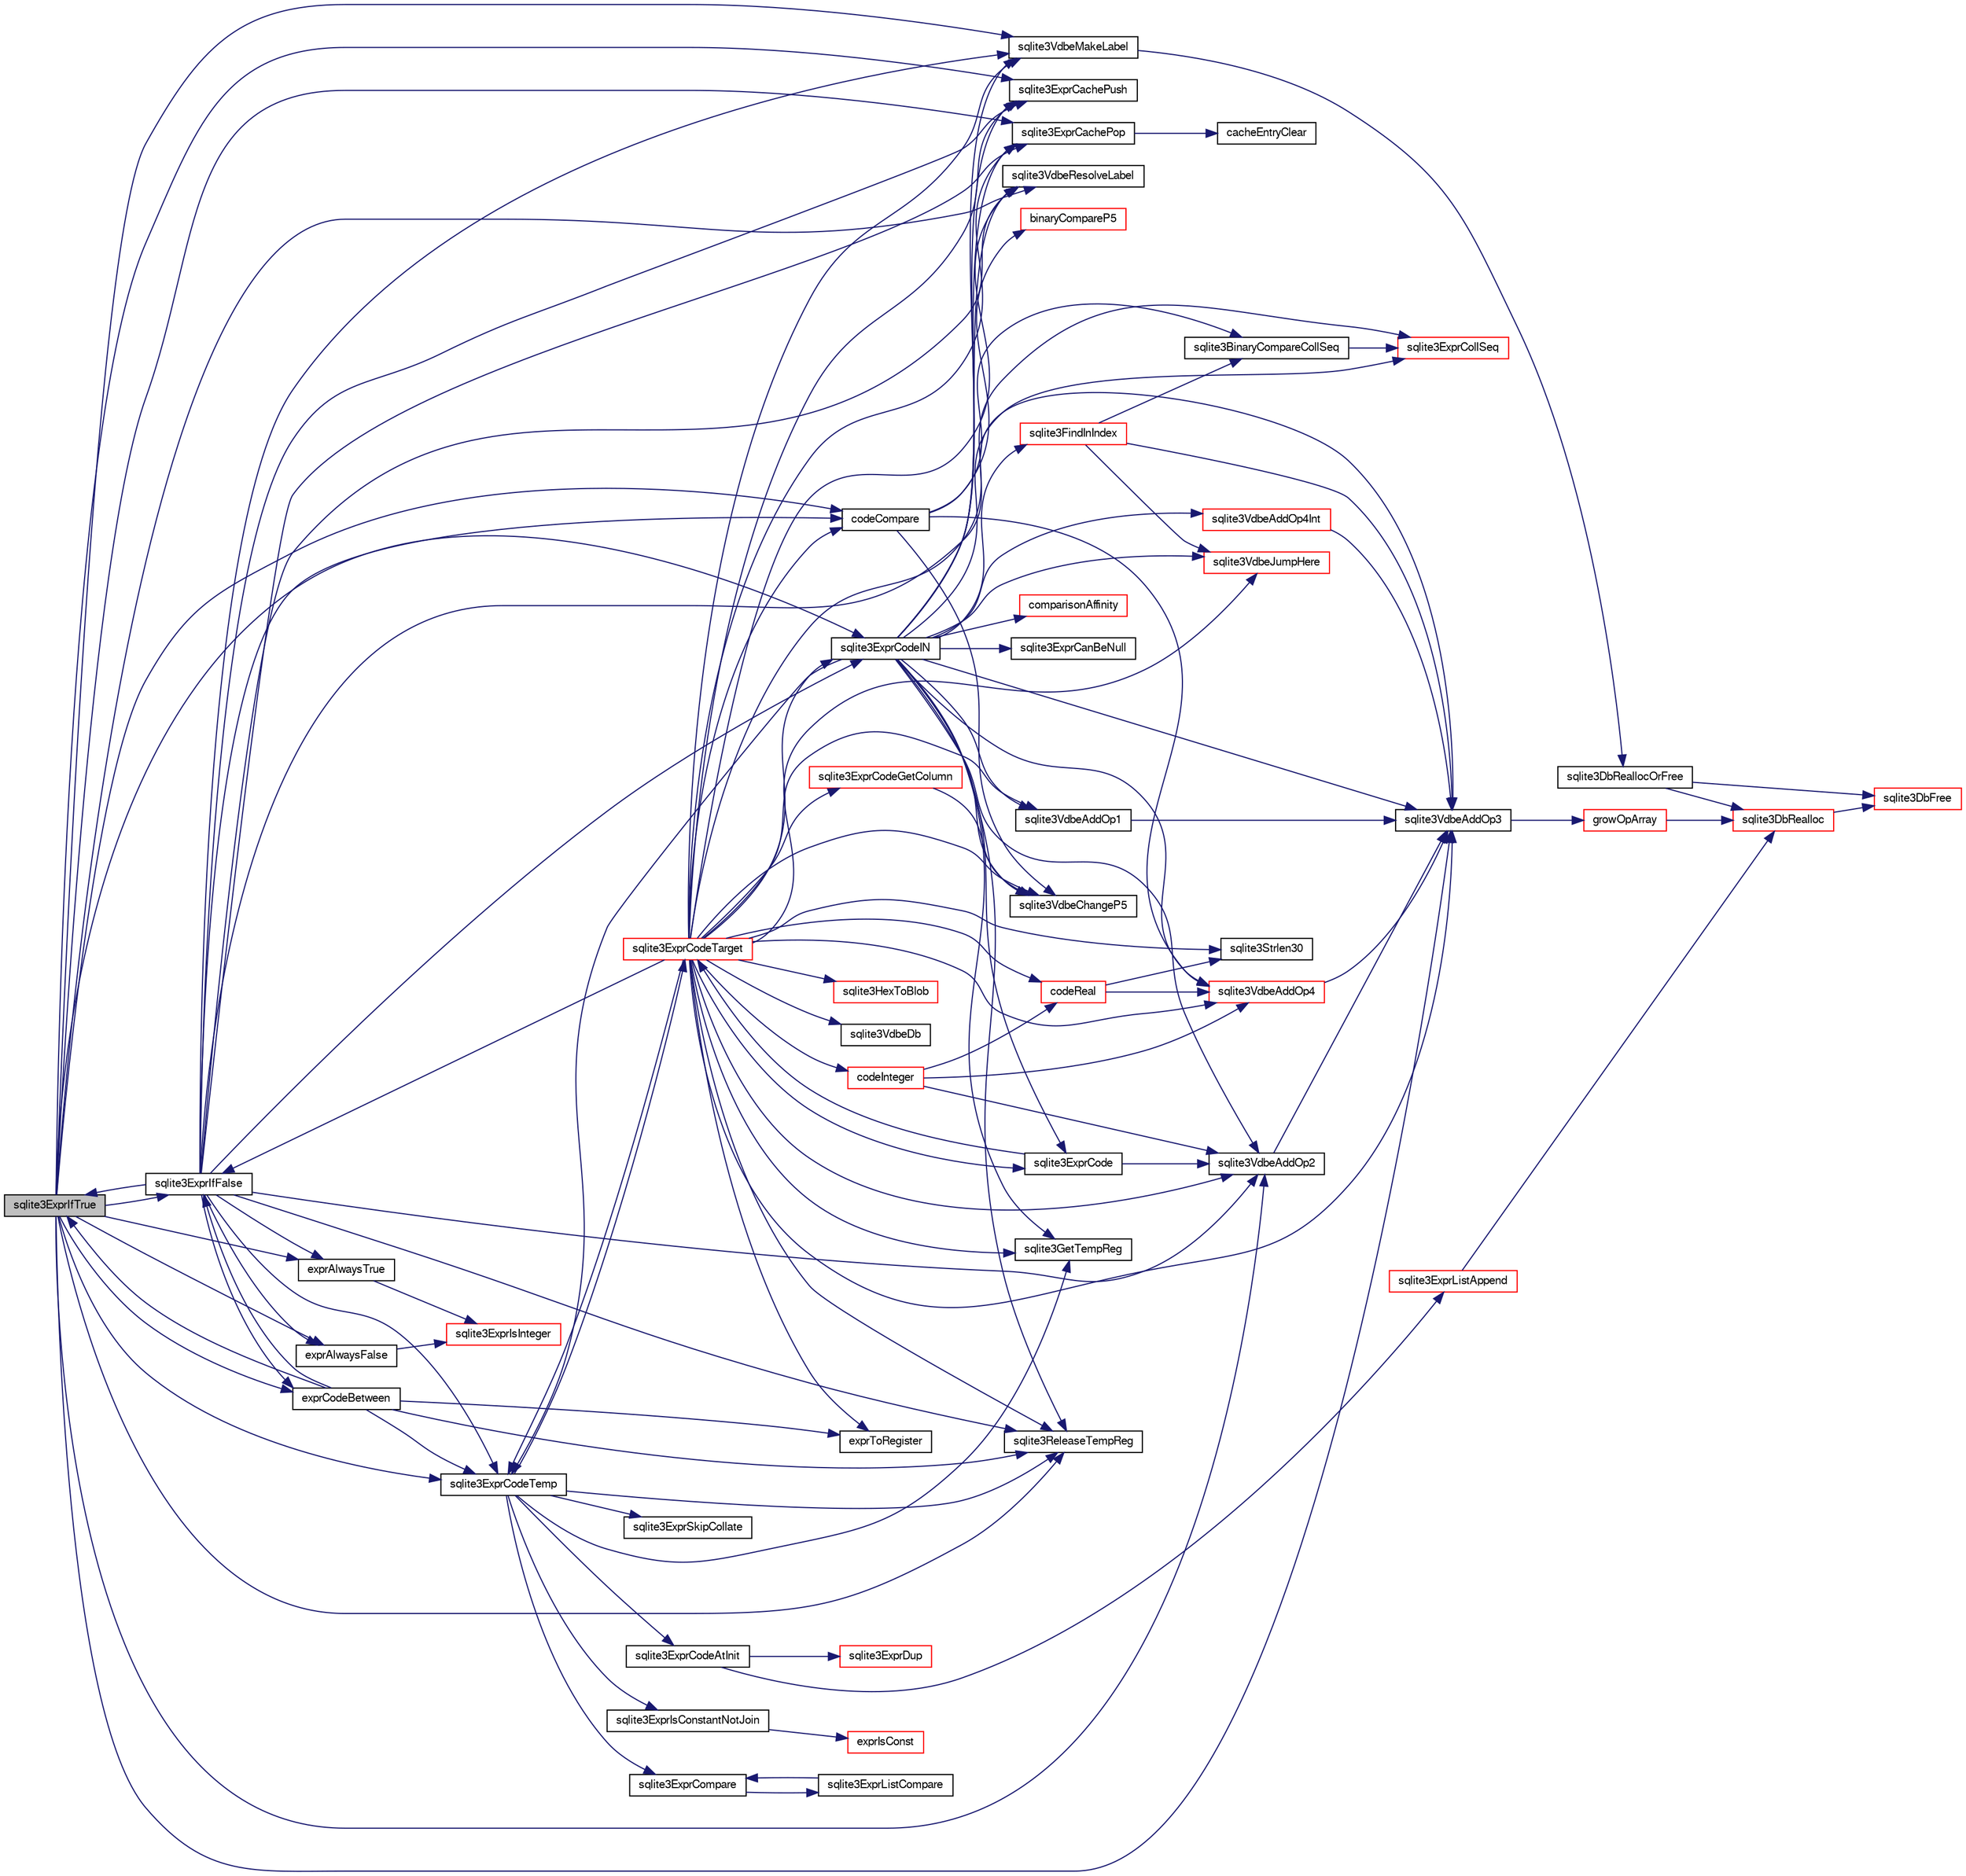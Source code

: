 digraph "sqlite3ExprIfTrue"
{
  edge [fontname="FreeSans",fontsize="10",labelfontname="FreeSans",labelfontsize="10"];
  node [fontname="FreeSans",fontsize="10",shape=record];
  rankdir="LR";
  Node532146 [label="sqlite3ExprIfTrue",height=0.2,width=0.4,color="black", fillcolor="grey75", style="filled", fontcolor="black"];
  Node532146 -> Node532147 [color="midnightblue",fontsize="10",style="solid",fontname="FreeSans"];
  Node532147 [label="sqlite3VdbeMakeLabel",height=0.2,width=0.4,color="black", fillcolor="white", style="filled",URL="$sqlite3_8c.html#acf57ce8fb6f3c634375c019f5ebe66f6"];
  Node532147 -> Node532148 [color="midnightblue",fontsize="10",style="solid",fontname="FreeSans"];
  Node532148 [label="sqlite3DbReallocOrFree",height=0.2,width=0.4,color="black", fillcolor="white", style="filled",URL="$sqlite3_8c.html#a532a9fd62eeb46b61885a0fff075231c"];
  Node532148 -> Node532149 [color="midnightblue",fontsize="10",style="solid",fontname="FreeSans"];
  Node532149 [label="sqlite3DbRealloc",height=0.2,width=0.4,color="red", fillcolor="white", style="filled",URL="$sqlite3_8c.html#ae028f4902a9d29bcaf310ff289ee87dc"];
  Node532149 -> Node532163 [color="midnightblue",fontsize="10",style="solid",fontname="FreeSans"];
  Node532163 [label="sqlite3DbFree",height=0.2,width=0.4,color="red", fillcolor="white", style="filled",URL="$sqlite3_8c.html#ac70ab821a6607b4a1b909582dc37a069"];
  Node532148 -> Node532163 [color="midnightblue",fontsize="10",style="solid",fontname="FreeSans"];
  Node532146 -> Node532430 [color="midnightblue",fontsize="10",style="solid",fontname="FreeSans"];
  Node532430 [label="sqlite3ExprIfFalse",height=0.2,width=0.4,color="black", fillcolor="white", style="filled",URL="$sqlite3_8c.html#af97ecccb5d56e321e118414b08f65b71"];
  Node532430 -> Node532431 [color="midnightblue",fontsize="10",style="solid",fontname="FreeSans"];
  Node532431 [label="sqlite3ExprCachePush",height=0.2,width=0.4,color="black", fillcolor="white", style="filled",URL="$sqlite3_8c.html#a90233ce12875e170a87746ef3fa1d691"];
  Node532430 -> Node532432 [color="midnightblue",fontsize="10",style="solid",fontname="FreeSans"];
  Node532432 [label="sqlite3ExprCachePop",height=0.2,width=0.4,color="black", fillcolor="white", style="filled",URL="$sqlite3_8c.html#afc801698332f063ac2e24fa5856939c6"];
  Node532432 -> Node532433 [color="midnightblue",fontsize="10",style="solid",fontname="FreeSans"];
  Node532433 [label="cacheEntryClear",height=0.2,width=0.4,color="black", fillcolor="white", style="filled",URL="$sqlite3_8c.html#a695836faaedd1f2926d828f459bce76e"];
  Node532430 -> Node532147 [color="midnightblue",fontsize="10",style="solid",fontname="FreeSans"];
  Node532430 -> Node532146 [color="midnightblue",fontsize="10",style="solid",fontname="FreeSans"];
  Node532430 -> Node532434 [color="midnightblue",fontsize="10",style="solid",fontname="FreeSans"];
  Node532434 [label="sqlite3VdbeResolveLabel",height=0.2,width=0.4,color="black", fillcolor="white", style="filled",URL="$sqlite3_8c.html#a0a86f82356e392d9a84a008559c1aeeb"];
  Node532430 -> Node532435 [color="midnightblue",fontsize="10",style="solid",fontname="FreeSans"];
  Node532435 [label="sqlite3ExprCodeTemp",height=0.2,width=0.4,color="black", fillcolor="white", style="filled",URL="$sqlite3_8c.html#a3bc5c1ccb3c5851847e2aeb4a84ae1fc"];
  Node532435 -> Node532436 [color="midnightblue",fontsize="10",style="solid",fontname="FreeSans"];
  Node532436 [label="sqlite3ExprSkipCollate",height=0.2,width=0.4,color="black", fillcolor="white", style="filled",URL="$sqlite3_8c.html#a91b59896d4e3534de7c33940dca8537c"];
  Node532435 -> Node532437 [color="midnightblue",fontsize="10",style="solid",fontname="FreeSans"];
  Node532437 [label="sqlite3ExprIsConstantNotJoin",height=0.2,width=0.4,color="black", fillcolor="white", style="filled",URL="$sqlite3_8c.html#afa15ed1eca55a481fe671d33375b0ec3"];
  Node532437 -> Node532438 [color="midnightblue",fontsize="10",style="solid",fontname="FreeSans"];
  Node532438 [label="exprIsConst",height=0.2,width=0.4,color="red", fillcolor="white", style="filled",URL="$sqlite3_8c.html#a5b93dd8800ece14ec33f44a1ba2cf4d4"];
  Node532435 -> Node532446 [color="midnightblue",fontsize="10",style="solid",fontname="FreeSans"];
  Node532446 [label="sqlite3ExprCompare",height=0.2,width=0.4,color="black", fillcolor="white", style="filled",URL="$sqlite3_8c.html#a0062379db3318d71048a461297c31598"];
  Node532446 -> Node532447 [color="midnightblue",fontsize="10",style="solid",fontname="FreeSans"];
  Node532447 [label="sqlite3ExprListCompare",height=0.2,width=0.4,color="black", fillcolor="white", style="filled",URL="$sqlite3_8c.html#a2ec8c2311e6547386e5f60e251ebabc7"];
  Node532447 -> Node532446 [color="midnightblue",fontsize="10",style="solid",fontname="FreeSans"];
  Node532435 -> Node532448 [color="midnightblue",fontsize="10",style="solid",fontname="FreeSans"];
  Node532448 [label="sqlite3ExprCodeAtInit",height=0.2,width=0.4,color="black", fillcolor="white", style="filled",URL="$sqlite3_8c.html#ac95e17399015e079099a882989e125c1"];
  Node532448 -> Node532449 [color="midnightblue",fontsize="10",style="solid",fontname="FreeSans"];
  Node532449 [label="sqlite3ExprDup",height=0.2,width=0.4,color="red", fillcolor="white", style="filled",URL="$sqlite3_8c.html#a509095508224c9f99698d86205234209"];
  Node532448 -> Node532461 [color="midnightblue",fontsize="10",style="solid",fontname="FreeSans"];
  Node532461 [label="sqlite3ExprListAppend",height=0.2,width=0.4,color="red", fillcolor="white", style="filled",URL="$sqlite3_8c.html#a2c227f0b97e0e31b120c702fae2b7409"];
  Node532461 -> Node532149 [color="midnightblue",fontsize="10",style="solid",fontname="FreeSans"];
  Node532435 -> Node533133 [color="midnightblue",fontsize="10",style="solid",fontname="FreeSans"];
  Node533133 [label="sqlite3GetTempReg",height=0.2,width=0.4,color="black", fillcolor="white", style="filled",URL="$sqlite3_8c.html#ab58586b4abaefcc5df42af9d1e84d8fb"];
  Node532435 -> Node533134 [color="midnightblue",fontsize="10",style="solid",fontname="FreeSans"];
  Node533134 [label="sqlite3ExprCodeTarget",height=0.2,width=0.4,color="red", fillcolor="white", style="filled",URL="$sqlite3_8c.html#a4f308397a0a3ed299ed31aaa1ae2a293"];
  Node533134 -> Node533135 [color="midnightblue",fontsize="10",style="solid",fontname="FreeSans"];
  Node533135 [label="sqlite3VdbeAddOp3",height=0.2,width=0.4,color="black", fillcolor="white", style="filled",URL="$sqlite3_8c.html#a29b4560b019211a73e1478cec7468345"];
  Node533135 -> Node533136 [color="midnightblue",fontsize="10",style="solid",fontname="FreeSans"];
  Node533136 [label="growOpArray",height=0.2,width=0.4,color="red", fillcolor="white", style="filled",URL="$sqlite3_8c.html#adb00b9ead01ffe0d757d5a6d0853ada5"];
  Node533136 -> Node532149 [color="midnightblue",fontsize="10",style="solid",fontname="FreeSans"];
  Node533134 -> Node533137 [color="midnightblue",fontsize="10",style="solid",fontname="FreeSans"];
  Node533137 [label="sqlite3ExprCodeGetColumn",height=0.2,width=0.4,color="red", fillcolor="white", style="filled",URL="$sqlite3_8c.html#a053723da492b5bb45cb8df75c733155d"];
  Node533137 -> Node533160 [color="midnightblue",fontsize="10",style="solid",fontname="FreeSans"];
  Node533160 [label="sqlite3VdbeChangeP5",height=0.2,width=0.4,color="black", fillcolor="white", style="filled",URL="$sqlite3_8c.html#a4dde2e4087eda945511b05d667050740"];
  Node533134 -> Node533162 [color="midnightblue",fontsize="10",style="solid",fontname="FreeSans"];
  Node533162 [label="codeInteger",height=0.2,width=0.4,color="red", fillcolor="white", style="filled",URL="$sqlite3_8c.html#aed36006f29dec5c2f70f13c970ce6961"];
  Node533162 -> Node533140 [color="midnightblue",fontsize="10",style="solid",fontname="FreeSans"];
  Node533140 [label="sqlite3VdbeAddOp2",height=0.2,width=0.4,color="black", fillcolor="white", style="filled",URL="$sqlite3_8c.html#ae87204d7b069da19e4db0404c6deaae5"];
  Node533140 -> Node533135 [color="midnightblue",fontsize="10",style="solid",fontname="FreeSans"];
  Node533162 -> Node533165 [color="midnightblue",fontsize="10",style="solid",fontname="FreeSans"];
  Node533165 [label="sqlite3VdbeAddOp4",height=0.2,width=0.4,color="red", fillcolor="white", style="filled",URL="$sqlite3_8c.html#a739d7a47b1c11779283b7797ea7e1d4d"];
  Node533165 -> Node533135 [color="midnightblue",fontsize="10",style="solid",fontname="FreeSans"];
  Node533162 -> Node533166 [color="midnightblue",fontsize="10",style="solid",fontname="FreeSans"];
  Node533166 [label="codeReal",height=0.2,width=0.4,color="red", fillcolor="white", style="filled",URL="$sqlite3_8c.html#a1f691989c09f7dfea94ec2b60c6b70bd"];
  Node533166 -> Node532213 [color="midnightblue",fontsize="10",style="solid",fontname="FreeSans"];
  Node532213 [label="sqlite3Strlen30",height=0.2,width=0.4,color="black", fillcolor="white", style="filled",URL="$sqlite3_8c.html#a3dcd80ba41f1a308193dee74857b62a7"];
  Node533166 -> Node533165 [color="midnightblue",fontsize="10",style="solid",fontname="FreeSans"];
  Node533134 -> Node533166 [color="midnightblue",fontsize="10",style="solid",fontname="FreeSans"];
  Node533134 -> Node533165 [color="midnightblue",fontsize="10",style="solid",fontname="FreeSans"];
  Node533134 -> Node533140 [color="midnightblue",fontsize="10",style="solid",fontname="FreeSans"];
  Node533134 -> Node532213 [color="midnightblue",fontsize="10",style="solid",fontname="FreeSans"];
  Node533134 -> Node533156 [color="midnightblue",fontsize="10",style="solid",fontname="FreeSans"];
  Node533156 [label="sqlite3HexToBlob",height=0.2,width=0.4,color="red", fillcolor="white", style="filled",URL="$sqlite3_8c.html#a6ef78c15c318f47aedcab51f590de78d"];
  Node533134 -> Node533121 [color="midnightblue",fontsize="10",style="solid",fontname="FreeSans"];
  Node533121 [label="sqlite3VdbeDb",height=0.2,width=0.4,color="black", fillcolor="white", style="filled",URL="$sqlite3_8c.html#a6cb1b36e2823fc3eff25dc162f71f28b"];
  Node533134 -> Node532435 [color="midnightblue",fontsize="10",style="solid",fontname="FreeSans"];
  Node533134 -> Node533169 [color="midnightblue",fontsize="10",style="solid",fontname="FreeSans"];
  Node533169 [label="codeCompare",height=0.2,width=0.4,color="black", fillcolor="white", style="filled",URL="$sqlite3_8c.html#a8cca26a71db22ffabf292736aefd31a9"];
  Node533169 -> Node533170 [color="midnightblue",fontsize="10",style="solid",fontname="FreeSans"];
  Node533170 [label="sqlite3BinaryCompareCollSeq",height=0.2,width=0.4,color="black", fillcolor="white", style="filled",URL="$sqlite3_8c.html#ad736cef22bdf857cc89b9411ffca6af6"];
  Node533170 -> Node533171 [color="midnightblue",fontsize="10",style="solid",fontname="FreeSans"];
  Node533171 [label="sqlite3ExprCollSeq",height=0.2,width=0.4,color="red", fillcolor="white", style="filled",URL="$sqlite3_8c.html#af36e271ed5ce13d4f2d088a766529574"];
  Node533169 -> Node533173 [color="midnightblue",fontsize="10",style="solid",fontname="FreeSans"];
  Node533173 [label="binaryCompareP5",height=0.2,width=0.4,color="red", fillcolor="white", style="filled",URL="$sqlite3_8c.html#a5f42574a5d9dbf7676234b08f17dcb23"];
  Node533169 -> Node533165 [color="midnightblue",fontsize="10",style="solid",fontname="FreeSans"];
  Node533169 -> Node533160 [color="midnightblue",fontsize="10",style="solid",fontname="FreeSans"];
  Node533134 -> Node533159 [color="midnightblue",fontsize="10",style="solid",fontname="FreeSans"];
  Node533159 [label="sqlite3VdbeAddOp1",height=0.2,width=0.4,color="black", fillcolor="white", style="filled",URL="$sqlite3_8c.html#a6207112b1851d7e7d76e887ef6d72d5a"];
  Node533159 -> Node533135 [color="midnightblue",fontsize="10",style="solid",fontname="FreeSans"];
  Node533134 -> Node533176 [color="midnightblue",fontsize="10",style="solid",fontname="FreeSans"];
  Node533176 [label="sqlite3VdbeJumpHere",height=0.2,width=0.4,color="red", fillcolor="white", style="filled",URL="$sqlite3_8c.html#a95562175c9105ba0abe1d4dc6f8a39d4"];
  Node533134 -> Node532147 [color="midnightblue",fontsize="10",style="solid",fontname="FreeSans"];
  Node533134 -> Node533180 [color="midnightblue",fontsize="10",style="solid",fontname="FreeSans"];
  Node533180 [label="sqlite3ExprCode",height=0.2,width=0.4,color="black", fillcolor="white", style="filled",URL="$sqlite3_8c.html#a75f270fb0b111b86924cca4ea507b417"];
  Node533180 -> Node533140 [color="midnightblue",fontsize="10",style="solid",fontname="FreeSans"];
  Node533180 -> Node533134 [color="midnightblue",fontsize="10",style="solid",fontname="FreeSans"];
  Node533134 -> Node532431 [color="midnightblue",fontsize="10",style="solid",fontname="FreeSans"];
  Node533134 -> Node532432 [color="midnightblue",fontsize="10",style="solid",fontname="FreeSans"];
  Node533134 -> Node532434 [color="midnightblue",fontsize="10",style="solid",fontname="FreeSans"];
  Node533134 -> Node533171 [color="midnightblue",fontsize="10",style="solid",fontname="FreeSans"];
  Node533134 -> Node533160 [color="midnightblue",fontsize="10",style="solid",fontname="FreeSans"];
  Node533134 -> Node533415 [color="midnightblue",fontsize="10",style="solid",fontname="FreeSans"];
  Node533415 [label="sqlite3ExprCodeIN",height=0.2,width=0.4,color="black", fillcolor="white", style="filled",URL="$sqlite3_8c.html#ad9cf4f5b5ffb90c24a4a0900c8626193"];
  Node533415 -> Node533381 [color="midnightblue",fontsize="10",style="solid",fontname="FreeSans"];
  Node533381 [label="sqlite3FindInIndex",height=0.2,width=0.4,color="red", fillcolor="white", style="filled",URL="$sqlite3_8c.html#af7d8c56ab0231f44bb5f87b3fafeffb2"];
  Node533381 -> Node533176 [color="midnightblue",fontsize="10",style="solid",fontname="FreeSans"];
  Node533381 -> Node533170 [color="midnightblue",fontsize="10",style="solid",fontname="FreeSans"];
  Node533381 -> Node533135 [color="midnightblue",fontsize="10",style="solid",fontname="FreeSans"];
  Node533415 -> Node533331 [color="midnightblue",fontsize="10",style="solid",fontname="FreeSans"];
  Node533331 [label="comparisonAffinity",height=0.2,width=0.4,color="red", fillcolor="white", style="filled",URL="$sqlite3_8c.html#a288a61b5d72d6974ed9b0bb4f57f45ac"];
  Node533415 -> Node532431 [color="midnightblue",fontsize="10",style="solid",fontname="FreeSans"];
  Node533415 -> Node533133 [color="midnightblue",fontsize="10",style="solid",fontname="FreeSans"];
  Node533415 -> Node533180 [color="midnightblue",fontsize="10",style="solid",fontname="FreeSans"];
  Node533415 -> Node533171 [color="midnightblue",fontsize="10",style="solid",fontname="FreeSans"];
  Node533415 -> Node532147 [color="midnightblue",fontsize="10",style="solid",fontname="FreeSans"];
  Node533415 -> Node533135 [color="midnightblue",fontsize="10",style="solid",fontname="FreeSans"];
  Node533415 -> Node532435 [color="midnightblue",fontsize="10",style="solid",fontname="FreeSans"];
  Node533415 -> Node533388 [color="midnightblue",fontsize="10",style="solid",fontname="FreeSans"];
  Node533388 [label="sqlite3ExprCanBeNull",height=0.2,width=0.4,color="black", fillcolor="white", style="filled",URL="$sqlite3_8c.html#aa61c5d87d9eff5134d8ab9b93e921671"];
  Node533415 -> Node533165 [color="midnightblue",fontsize="10",style="solid",fontname="FreeSans"];
  Node533415 -> Node533160 [color="midnightblue",fontsize="10",style="solid",fontname="FreeSans"];
  Node533415 -> Node533293 [color="midnightblue",fontsize="10",style="solid",fontname="FreeSans"];
  Node533293 [label="sqlite3ReleaseTempReg",height=0.2,width=0.4,color="black", fillcolor="white", style="filled",URL="$sqlite3_8c.html#a48d55dce63ac590c3b0fc464abb67ad7"];
  Node533415 -> Node533140 [color="midnightblue",fontsize="10",style="solid",fontname="FreeSans"];
  Node533415 -> Node532434 [color="midnightblue",fontsize="10",style="solid",fontname="FreeSans"];
  Node533415 -> Node533159 [color="midnightblue",fontsize="10",style="solid",fontname="FreeSans"];
  Node533415 -> Node533176 [color="midnightblue",fontsize="10",style="solid",fontname="FreeSans"];
  Node533415 -> Node533292 [color="midnightblue",fontsize="10",style="solid",fontname="FreeSans"];
  Node533292 [label="sqlite3VdbeAddOp4Int",height=0.2,width=0.4,color="red", fillcolor="white", style="filled",URL="$sqlite3_8c.html#afff63410071bb7015a6392d8a7704b43"];
  Node533292 -> Node533135 [color="midnightblue",fontsize="10",style="solid",fontname="FreeSans"];
  Node533415 -> Node532432 [color="midnightblue",fontsize="10",style="solid",fontname="FreeSans"];
  Node533134 -> Node533133 [color="midnightblue",fontsize="10",style="solid",fontname="FreeSans"];
  Node533134 -> Node533293 [color="midnightblue",fontsize="10",style="solid",fontname="FreeSans"];
  Node533134 -> Node533416 [color="midnightblue",fontsize="10",style="solid",fontname="FreeSans"];
  Node533416 [label="exprToRegister",height=0.2,width=0.4,color="black", fillcolor="white", style="filled",URL="$sqlite3_8c.html#a8ef721aa250baccf2e7ba453520b0d5f"];
  Node533134 -> Node532430 [color="midnightblue",fontsize="10",style="solid",fontname="FreeSans"];
  Node532435 -> Node533293 [color="midnightblue",fontsize="10",style="solid",fontname="FreeSans"];
  Node532430 -> Node533169 [color="midnightblue",fontsize="10",style="solid",fontname="FreeSans"];
  Node532430 -> Node533140 [color="midnightblue",fontsize="10",style="solid",fontname="FreeSans"];
  Node532430 -> Node533419 [color="midnightblue",fontsize="10",style="solid",fontname="FreeSans"];
  Node533419 [label="exprCodeBetween",height=0.2,width=0.4,color="black", fillcolor="white", style="filled",URL="$sqlite3_8c.html#abd053493214542bca8f406f42145d173"];
  Node533419 -> Node533416 [color="midnightblue",fontsize="10",style="solid",fontname="FreeSans"];
  Node533419 -> Node532435 [color="midnightblue",fontsize="10",style="solid",fontname="FreeSans"];
  Node533419 -> Node532146 [color="midnightblue",fontsize="10",style="solid",fontname="FreeSans"];
  Node533419 -> Node532430 [color="midnightblue",fontsize="10",style="solid",fontname="FreeSans"];
  Node533419 -> Node533293 [color="midnightblue",fontsize="10",style="solid",fontname="FreeSans"];
  Node532430 -> Node533415 [color="midnightblue",fontsize="10",style="solid",fontname="FreeSans"];
  Node532430 -> Node533232 [color="midnightblue",fontsize="10",style="solid",fontname="FreeSans"];
  Node533232 [label="exprAlwaysFalse",height=0.2,width=0.4,color="black", fillcolor="white", style="filled",URL="$sqlite3_8c.html#aa72440ec8db7b30f945e8f50ad9a4eba"];
  Node533232 -> Node533233 [color="midnightblue",fontsize="10",style="solid",fontname="FreeSans"];
  Node533233 [label="sqlite3ExprIsInteger",height=0.2,width=0.4,color="red", fillcolor="white", style="filled",URL="$sqlite3_8c.html#a93009f02d365fbdd3f83865b723fd950"];
  Node532430 -> Node533420 [color="midnightblue",fontsize="10",style="solid",fontname="FreeSans"];
  Node533420 [label="exprAlwaysTrue",height=0.2,width=0.4,color="black", fillcolor="white", style="filled",URL="$sqlite3_8c.html#a11876f336ef69a715ff39dd4374b334d"];
  Node533420 -> Node533233 [color="midnightblue",fontsize="10",style="solid",fontname="FreeSans"];
  Node532430 -> Node533135 [color="midnightblue",fontsize="10",style="solid",fontname="FreeSans"];
  Node532430 -> Node533293 [color="midnightblue",fontsize="10",style="solid",fontname="FreeSans"];
  Node532146 -> Node532431 [color="midnightblue",fontsize="10",style="solid",fontname="FreeSans"];
  Node532146 -> Node532434 [color="midnightblue",fontsize="10",style="solid",fontname="FreeSans"];
  Node532146 -> Node532432 [color="midnightblue",fontsize="10",style="solid",fontname="FreeSans"];
  Node532146 -> Node532435 [color="midnightblue",fontsize="10",style="solid",fontname="FreeSans"];
  Node532146 -> Node533169 [color="midnightblue",fontsize="10",style="solid",fontname="FreeSans"];
  Node532146 -> Node533140 [color="midnightblue",fontsize="10",style="solid",fontname="FreeSans"];
  Node532146 -> Node533419 [color="midnightblue",fontsize="10",style="solid",fontname="FreeSans"];
  Node532146 -> Node533415 [color="midnightblue",fontsize="10",style="solid",fontname="FreeSans"];
  Node532146 -> Node533420 [color="midnightblue",fontsize="10",style="solid",fontname="FreeSans"];
  Node532146 -> Node533232 [color="midnightblue",fontsize="10",style="solid",fontname="FreeSans"];
  Node532146 -> Node533135 [color="midnightblue",fontsize="10",style="solid",fontname="FreeSans"];
  Node532146 -> Node533293 [color="midnightblue",fontsize="10",style="solid",fontname="FreeSans"];
}
